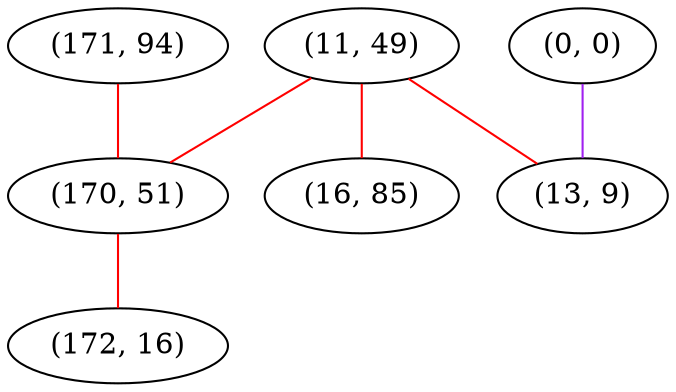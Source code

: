 graph "" {
"(11, 49)";
"(171, 94)";
"(170, 51)";
"(0, 0)";
"(16, 85)";
"(172, 16)";
"(13, 9)";
"(11, 49)" -- "(13, 9)"  [color=red, key=0, weight=1];
"(11, 49)" -- "(170, 51)"  [color=red, key=0, weight=1];
"(11, 49)" -- "(16, 85)"  [color=red, key=0, weight=1];
"(171, 94)" -- "(170, 51)"  [color=red, key=0, weight=1];
"(170, 51)" -- "(172, 16)"  [color=red, key=0, weight=1];
"(0, 0)" -- "(13, 9)"  [color=purple, key=0, weight=4];
}
